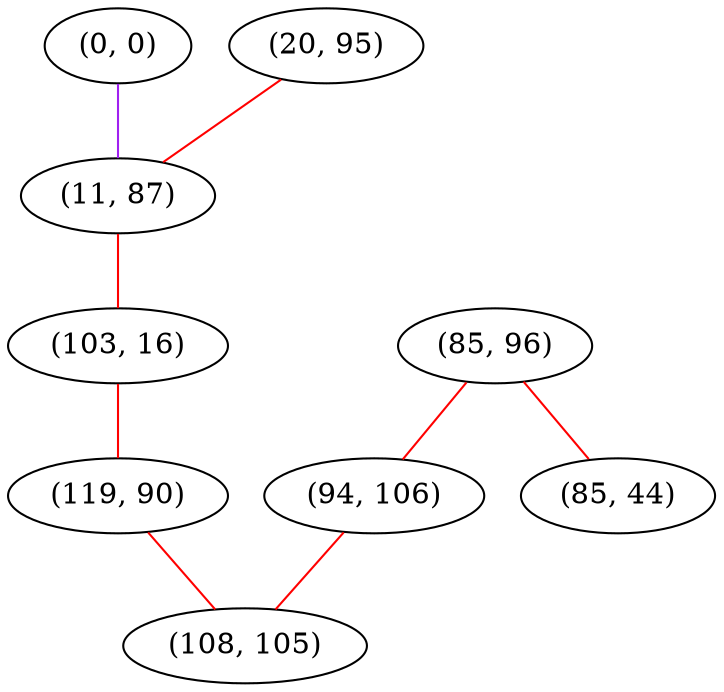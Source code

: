 graph "" {
"(0, 0)";
"(85, 96)";
"(20, 95)";
"(11, 87)";
"(94, 106)";
"(103, 16)";
"(119, 90)";
"(85, 44)";
"(108, 105)";
"(0, 0)" -- "(11, 87)"  [color=purple, key=0, weight=4];
"(85, 96)" -- "(85, 44)"  [color=red, key=0, weight=1];
"(85, 96)" -- "(94, 106)"  [color=red, key=0, weight=1];
"(20, 95)" -- "(11, 87)"  [color=red, key=0, weight=1];
"(11, 87)" -- "(103, 16)"  [color=red, key=0, weight=1];
"(94, 106)" -- "(108, 105)"  [color=red, key=0, weight=1];
"(103, 16)" -- "(119, 90)"  [color=red, key=0, weight=1];
"(119, 90)" -- "(108, 105)"  [color=red, key=0, weight=1];
}
